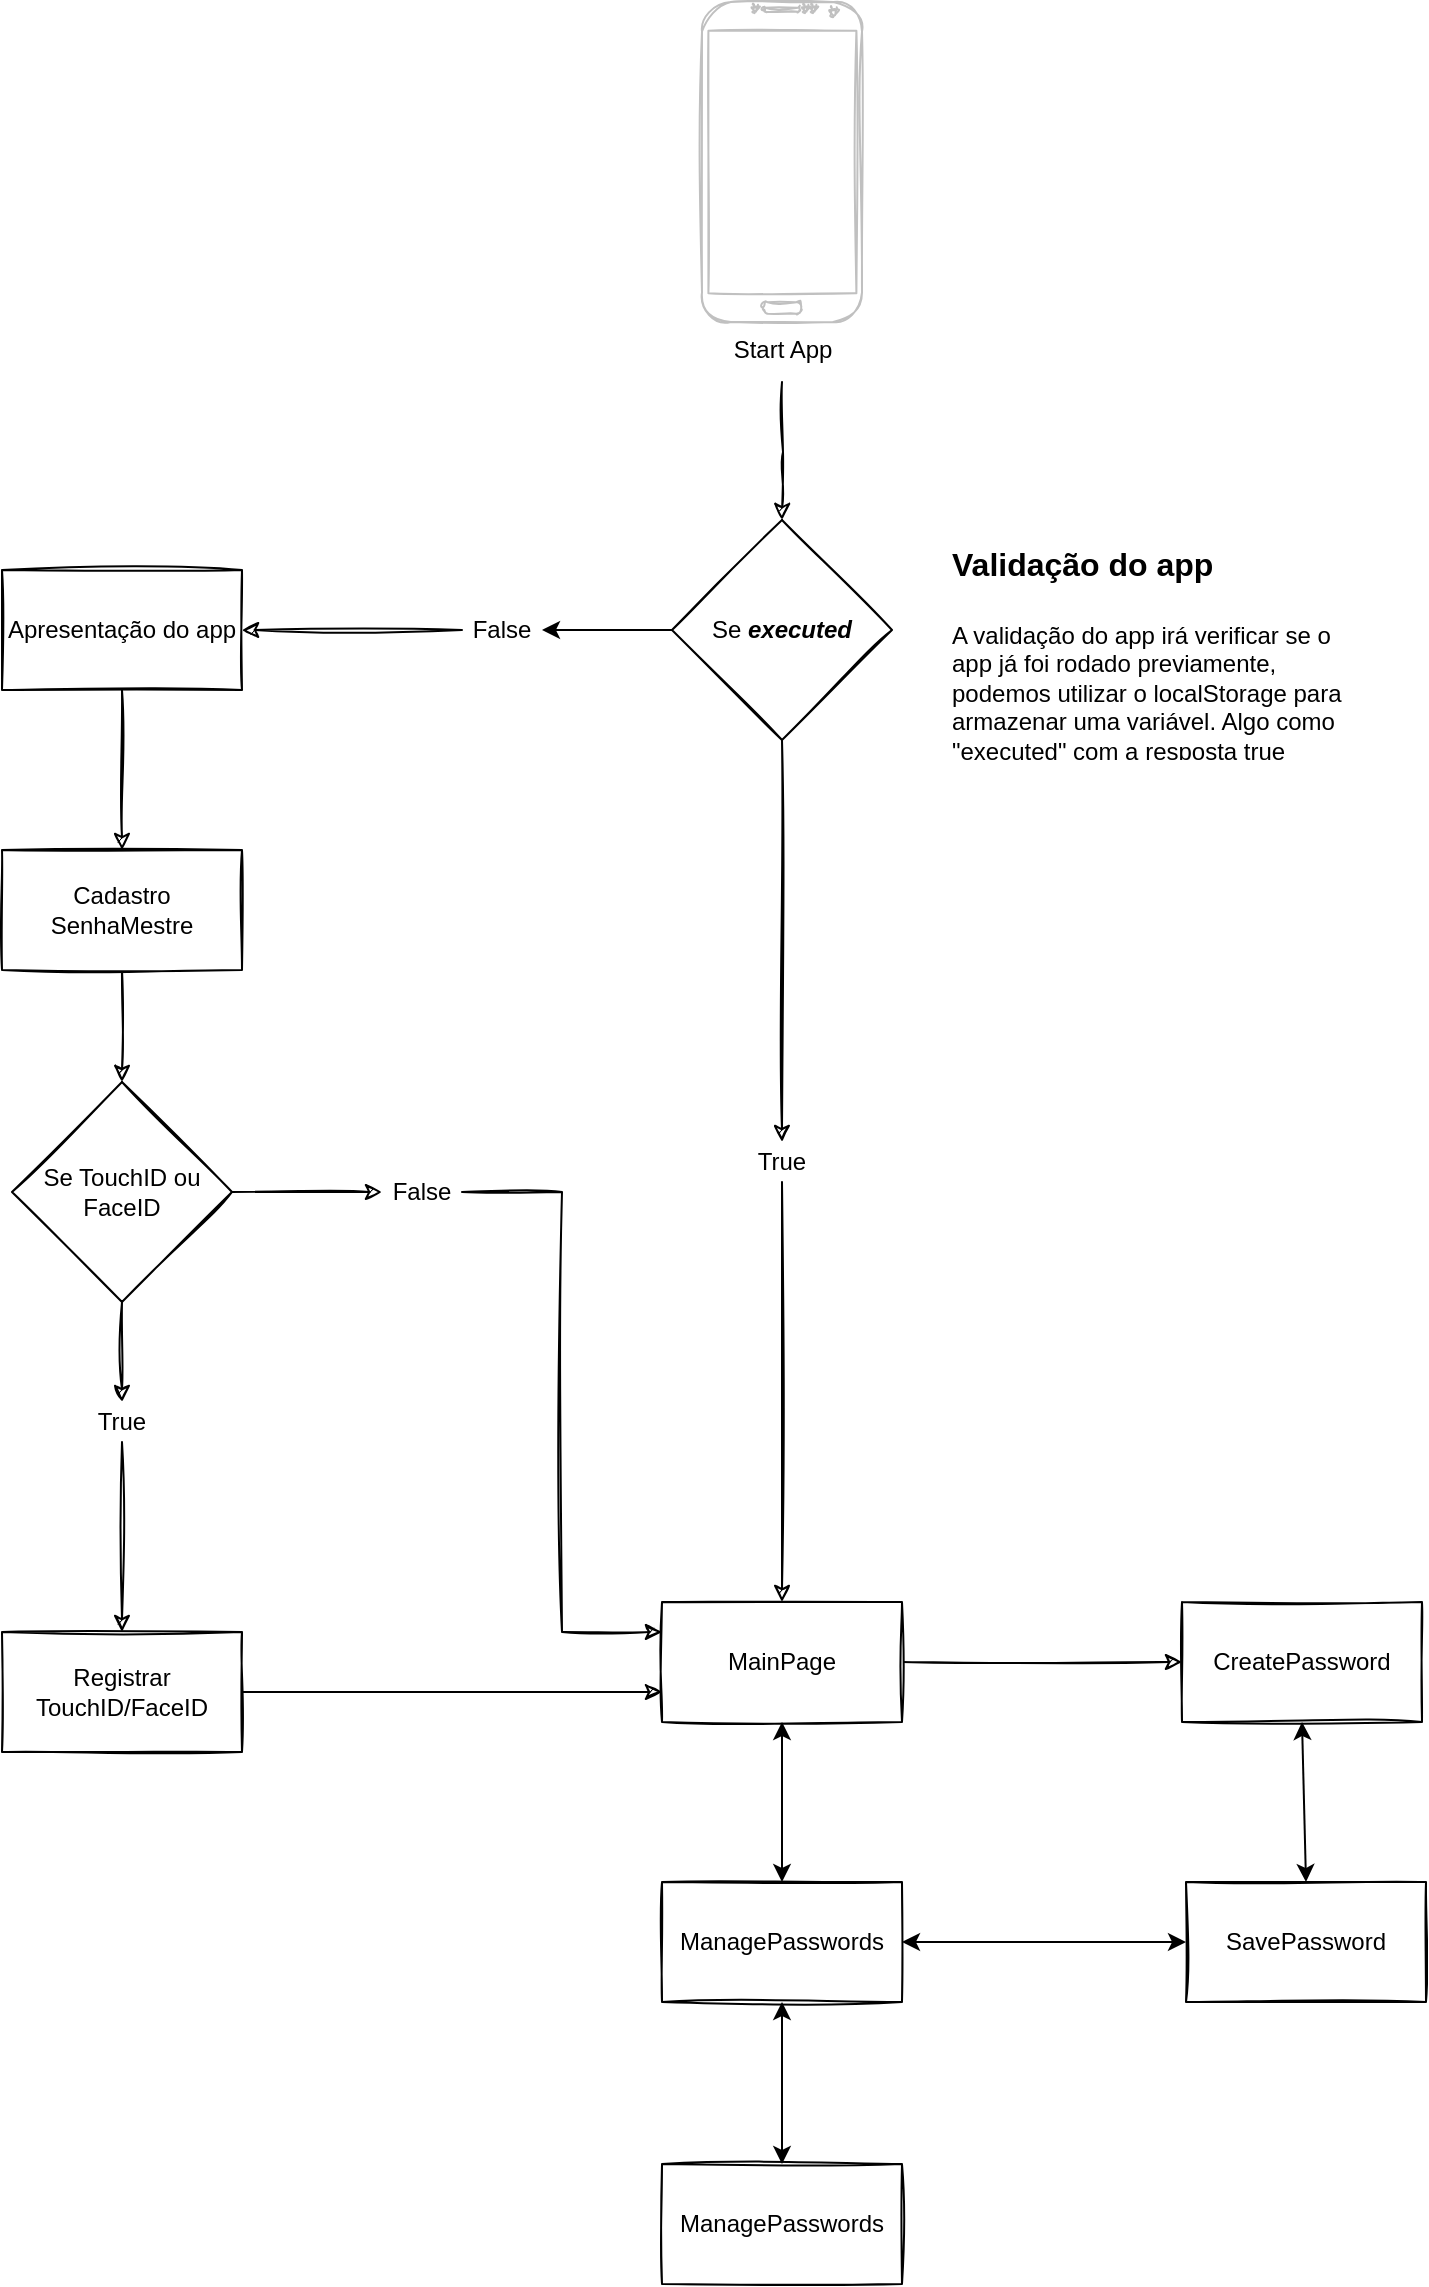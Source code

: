 <mxfile version="14.1.3" type="github">
  <diagram id="WLeNL2iAT3cLDlL8Z_Fv" name="Page-1">
    <mxGraphModel dx="1157" dy="1351" grid="1" gridSize="10" guides="1" tooltips="1" connect="1" arrows="1" fold="1" page="1" pageScale="1" pageWidth="1169" pageHeight="827" background="none" math="0" shadow="0">
      <root>
        <mxCell id="0" />
        <mxCell id="1" parent="0" />
        <mxCell id="VE0QQg3p8Xf2kgtH1S0W-3" value="" style="edgeStyle=orthogonalEdgeStyle;rounded=0;sketch=1;orthogonalLoop=1;jettySize=auto;html=1;" edge="1" parent="1" target="VE0QQg3p8Xf2kgtH1S0W-2">
          <mxGeometry relative="1" as="geometry">
            <mxPoint x="660" y="-590" as="sourcePoint" />
          </mxGeometry>
        </mxCell>
        <mxCell id="VE0QQg3p8Xf2kgtH1S0W-11" style="edgeStyle=orthogonalEdgeStyle;rounded=0;sketch=1;orthogonalLoop=1;jettySize=auto;html=1;exitX=0.5;exitY=1;exitDx=0;exitDy=0;" edge="1" parent="1" source="VE0QQg3p8Xf2kgtH1S0W-2" target="VE0QQg3p8Xf2kgtH1S0W-10">
          <mxGeometry relative="1" as="geometry">
            <mxPoint x="730" y="-340" as="targetPoint" />
          </mxGeometry>
        </mxCell>
        <mxCell id="VE0QQg3p8Xf2kgtH1S0W-2" value="Se&amp;nbsp;&lt;i&gt;&lt;b&gt;executed&lt;/b&gt;&lt;/i&gt;" style="rhombus;whiteSpace=wrap;html=1;rounded=0;sketch=1;" vertex="1" parent="1">
          <mxGeometry x="605" y="-521" width="110" height="110" as="geometry" />
        </mxCell>
        <mxCell id="VE0QQg3p8Xf2kgtH1S0W-4" value="&lt;h1&gt;&lt;span style=&quot;text-align: center&quot;&gt;&lt;font style=&quot;font-size: 16px&quot;&gt;Validação do app&lt;/font&gt;&lt;/span&gt;&lt;br&gt;&lt;/h1&gt;&lt;p&gt;A validação do app irá verificar se o app já foi rodado previamente, podemos utilizar o localStorage para armazenar uma variável. Algo como &quot;executed&quot; com a resposta true&lt;/p&gt;" style="text;html=1;strokeColor=none;fillColor=none;spacing=5;spacingTop=-20;whiteSpace=wrap;overflow=hidden;rounded=0;sketch=1;" vertex="1" parent="1">
          <mxGeometry x="740" y="-521" width="210" height="120" as="geometry" />
        </mxCell>
        <mxCell id="VE0QQg3p8Xf2kgtH1S0W-5" value="Start App" style="verticalLabelPosition=bottom;verticalAlign=top;html=1;shadow=0;dashed=0;strokeWidth=1;shape=mxgraph.android.phone2;strokeColor=#c0c0c0;sketch=1;" vertex="1" parent="1">
          <mxGeometry x="620" y="-780" width="80" height="160" as="geometry" />
        </mxCell>
        <mxCell id="VE0QQg3p8Xf2kgtH1S0W-6" value="" style="endArrow=classic;html=1;exitX=0;exitY=0.5;exitDx=0;exitDy=0;" edge="1" parent="1" source="VE0QQg3p8Xf2kgtH1S0W-2" target="VE0QQg3p8Xf2kgtH1S0W-7">
          <mxGeometry width="50" height="50" relative="1" as="geometry">
            <mxPoint x="540" y="-436" as="sourcePoint" />
            <mxPoint x="520" y="-466" as="targetPoint" />
          </mxGeometry>
        </mxCell>
        <mxCell id="VE0QQg3p8Xf2kgtH1S0W-14" value="" style="edgeStyle=orthogonalEdgeStyle;rounded=0;sketch=1;orthogonalLoop=1;jettySize=auto;html=1;" edge="1" parent="1" source="VE0QQg3p8Xf2kgtH1S0W-7" target="VE0QQg3p8Xf2kgtH1S0W-13">
          <mxGeometry relative="1" as="geometry" />
        </mxCell>
        <mxCell id="VE0QQg3p8Xf2kgtH1S0W-7" value="False" style="text;html=1;strokeColor=none;fillColor=none;align=center;verticalAlign=middle;whiteSpace=wrap;rounded=0;" vertex="1" parent="1">
          <mxGeometry x="500" y="-476" width="40" height="20" as="geometry" />
        </mxCell>
        <mxCell id="VE0QQg3p8Xf2kgtH1S0W-35" value="" style="edgeStyle=orthogonalEdgeStyle;rounded=0;sketch=1;orthogonalLoop=1;jettySize=auto;html=1;" edge="1" parent="1" source="VE0QQg3p8Xf2kgtH1S0W-8" target="VE0QQg3p8Xf2kgtH1S0W-34">
          <mxGeometry relative="1" as="geometry" />
        </mxCell>
        <mxCell id="VE0QQg3p8Xf2kgtH1S0W-8" value="MainPage" style="whiteSpace=wrap;html=1;rounded=0;sketch=1;" vertex="1" parent="1">
          <mxGeometry x="600" y="20" width="120" height="60" as="geometry" />
        </mxCell>
        <mxCell id="VE0QQg3p8Xf2kgtH1S0W-12" style="edgeStyle=orthogonalEdgeStyle;rounded=0;sketch=1;orthogonalLoop=1;jettySize=auto;html=1;entryX=0.5;entryY=0;entryDx=0;entryDy=0;" edge="1" parent="1" source="VE0QQg3p8Xf2kgtH1S0W-10" target="VE0QQg3p8Xf2kgtH1S0W-8">
          <mxGeometry relative="1" as="geometry" />
        </mxCell>
        <mxCell id="VE0QQg3p8Xf2kgtH1S0W-10" value="True" style="text;html=1;strokeColor=none;fillColor=none;align=center;verticalAlign=middle;whiteSpace=wrap;rounded=0;sketch=1;" vertex="1" parent="1">
          <mxGeometry x="640" y="-210" width="40" height="20" as="geometry" />
        </mxCell>
        <mxCell id="VE0QQg3p8Xf2kgtH1S0W-18" value="" style="edgeStyle=orthogonalEdgeStyle;rounded=0;sketch=1;orthogonalLoop=1;jettySize=auto;html=1;" edge="1" parent="1" source="VE0QQg3p8Xf2kgtH1S0W-13" target="VE0QQg3p8Xf2kgtH1S0W-17">
          <mxGeometry relative="1" as="geometry" />
        </mxCell>
        <mxCell id="VE0QQg3p8Xf2kgtH1S0W-13" value="Apresentação do app" style="whiteSpace=wrap;html=1;sketch=1;" vertex="1" parent="1">
          <mxGeometry x="270" y="-496" width="120" height="60" as="geometry" />
        </mxCell>
        <mxCell id="VE0QQg3p8Xf2kgtH1S0W-20" value="" style="edgeStyle=orthogonalEdgeStyle;rounded=0;sketch=1;orthogonalLoop=1;jettySize=auto;html=1;entryX=0.5;entryY=0;entryDx=0;entryDy=0;" edge="1" parent="1" source="VE0QQg3p8Xf2kgtH1S0W-17" target="VE0QQg3p8Xf2kgtH1S0W-21">
          <mxGeometry relative="1" as="geometry">
            <mxPoint x="330" y="-216" as="targetPoint" />
          </mxGeometry>
        </mxCell>
        <mxCell id="VE0QQg3p8Xf2kgtH1S0W-17" value="Cadastro SenhaMestre" style="whiteSpace=wrap;html=1;sketch=1;" vertex="1" parent="1">
          <mxGeometry x="270" y="-356" width="120" height="60" as="geometry" />
        </mxCell>
        <mxCell id="VE0QQg3p8Xf2kgtH1S0W-25" style="edgeStyle=orthogonalEdgeStyle;rounded=0;sketch=1;orthogonalLoop=1;jettySize=auto;html=1;entryX=0;entryY=0.5;entryDx=0;entryDy=0;" edge="1" parent="1" source="VE0QQg3p8Xf2kgtH1S0W-21" target="VE0QQg3p8Xf2kgtH1S0W-24">
          <mxGeometry relative="1" as="geometry" />
        </mxCell>
        <mxCell id="VE0QQg3p8Xf2kgtH1S0W-28" style="edgeStyle=orthogonalEdgeStyle;rounded=0;sketch=1;orthogonalLoop=1;jettySize=auto;html=1;entryX=0.5;entryY=0;entryDx=0;entryDy=0;" edge="1" parent="1" source="VE0QQg3p8Xf2kgtH1S0W-21" target="VE0QQg3p8Xf2kgtH1S0W-27">
          <mxGeometry relative="1" as="geometry" />
        </mxCell>
        <mxCell id="VE0QQg3p8Xf2kgtH1S0W-21" value="Se TouchID ou FaceID" style="rhombus;whiteSpace=wrap;html=1;rounded=0;sketch=1;" vertex="1" parent="1">
          <mxGeometry x="275" y="-240" width="110" height="110" as="geometry" />
        </mxCell>
        <mxCell id="VE0QQg3p8Xf2kgtH1S0W-26" style="edgeStyle=orthogonalEdgeStyle;rounded=0;sketch=1;orthogonalLoop=1;jettySize=auto;html=1;entryX=0;entryY=0.25;entryDx=0;entryDy=0;" edge="1" parent="1" source="VE0QQg3p8Xf2kgtH1S0W-24" target="VE0QQg3p8Xf2kgtH1S0W-8">
          <mxGeometry relative="1" as="geometry" />
        </mxCell>
        <mxCell id="VE0QQg3p8Xf2kgtH1S0W-24" value="False" style="text;html=1;strokeColor=none;fillColor=none;align=center;verticalAlign=middle;whiteSpace=wrap;rounded=0;sketch=1;" vertex="1" parent="1">
          <mxGeometry x="460" y="-195" width="40" height="20" as="geometry" />
        </mxCell>
        <mxCell id="VE0QQg3p8Xf2kgtH1S0W-32" style="edgeStyle=orthogonalEdgeStyle;rounded=0;sketch=1;orthogonalLoop=1;jettySize=auto;html=1;exitX=0.5;exitY=1;exitDx=0;exitDy=0;" edge="1" parent="1" source="VE0QQg3p8Xf2kgtH1S0W-27" target="VE0QQg3p8Xf2kgtH1S0W-30">
          <mxGeometry relative="1" as="geometry">
            <mxPoint x="320" y="-60" as="sourcePoint" />
          </mxGeometry>
        </mxCell>
        <mxCell id="VE0QQg3p8Xf2kgtH1S0W-27" value="True" style="text;html=1;strokeColor=none;fillColor=none;align=center;verticalAlign=middle;whiteSpace=wrap;rounded=0;sketch=1;" vertex="1" parent="1">
          <mxGeometry x="310" y="-80" width="40" height="20" as="geometry" />
        </mxCell>
        <mxCell id="VE0QQg3p8Xf2kgtH1S0W-33" style="edgeStyle=orthogonalEdgeStyle;rounded=0;sketch=1;orthogonalLoop=1;jettySize=auto;html=1;entryX=0;entryY=0.75;entryDx=0;entryDy=0;" edge="1" parent="1" source="VE0QQg3p8Xf2kgtH1S0W-30" target="VE0QQg3p8Xf2kgtH1S0W-8">
          <mxGeometry relative="1" as="geometry">
            <mxPoint x="600" y="51" as="targetPoint" />
          </mxGeometry>
        </mxCell>
        <mxCell id="VE0QQg3p8Xf2kgtH1S0W-30" value="Registrar TouchID/FaceID" style="whiteSpace=wrap;html=1;rounded=0;sketch=1;" vertex="1" parent="1">
          <mxGeometry x="270" y="35" width="120" height="60" as="geometry" />
        </mxCell>
        <mxCell id="VE0QQg3p8Xf2kgtH1S0W-34" value="CreatePassword" style="whiteSpace=wrap;html=1;rounded=0;sketch=1;" vertex="1" parent="1">
          <mxGeometry x="860" y="20" width="120" height="60" as="geometry" />
        </mxCell>
        <mxCell id="VE0QQg3p8Xf2kgtH1S0W-36" value="ManagePasswords" style="whiteSpace=wrap;html=1;rounded=0;sketch=1;" vertex="1" parent="1">
          <mxGeometry x="600" y="160" width="120" height="60" as="geometry" />
        </mxCell>
        <mxCell id="VE0QQg3p8Xf2kgtH1S0W-38" value="SavePassword" style="whiteSpace=wrap;html=1;rounded=0;sketch=1;" vertex="1" parent="1">
          <mxGeometry x="862" y="160" width="120" height="60" as="geometry" />
        </mxCell>
        <mxCell id="VE0QQg3p8Xf2kgtH1S0W-40" value="" style="endArrow=classic;startArrow=classic;html=1;exitX=1;exitY=0.5;exitDx=0;exitDy=0;entryX=0;entryY=0.5;entryDx=0;entryDy=0;" edge="1" parent="1" source="VE0QQg3p8Xf2kgtH1S0W-36" target="VE0QQg3p8Xf2kgtH1S0W-38">
          <mxGeometry width="50" height="50" relative="1" as="geometry">
            <mxPoint x="750" y="181" as="sourcePoint" />
            <mxPoint x="800" y="131" as="targetPoint" />
          </mxGeometry>
        </mxCell>
        <mxCell id="VE0QQg3p8Xf2kgtH1S0W-41" value="" style="endArrow=classic;startArrow=classic;html=1;entryX=0.5;entryY=1;entryDx=0;entryDy=0;exitX=0.5;exitY=0;exitDx=0;exitDy=0;" edge="1" parent="1" source="VE0QQg3p8Xf2kgtH1S0W-36" target="VE0QQg3p8Xf2kgtH1S0W-8">
          <mxGeometry width="50" height="50" relative="1" as="geometry">
            <mxPoint x="750" y="181" as="sourcePoint" />
            <mxPoint x="800" y="131" as="targetPoint" />
          </mxGeometry>
        </mxCell>
        <mxCell id="VE0QQg3p8Xf2kgtH1S0W-42" value="" style="endArrow=classic;startArrow=classic;html=1;entryX=0.5;entryY=1;entryDx=0;entryDy=0;exitX=0.5;exitY=0;exitDx=0;exitDy=0;" edge="1" parent="1" source="VE0QQg3p8Xf2kgtH1S0W-38" target="VE0QQg3p8Xf2kgtH1S0W-34">
          <mxGeometry width="50" height="50" relative="1" as="geometry">
            <mxPoint x="750" y="181" as="sourcePoint" />
            <mxPoint x="800" y="131" as="targetPoint" />
          </mxGeometry>
        </mxCell>
        <mxCell id="VE0QQg3p8Xf2kgtH1S0W-43" value="ManagePasswords" style="whiteSpace=wrap;html=1;rounded=0;sketch=1;" vertex="1" parent="1">
          <mxGeometry x="600" y="301" width="120" height="60" as="geometry" />
        </mxCell>
        <mxCell id="VE0QQg3p8Xf2kgtH1S0W-44" value="" style="endArrow=classic;startArrow=classic;html=1;entryX=0.5;entryY=1;entryDx=0;entryDy=0;exitX=0.5;exitY=0;exitDx=0;exitDy=0;" edge="1" parent="1" source="VE0QQg3p8Xf2kgtH1S0W-43" target="VE0QQg3p8Xf2kgtH1S0W-36">
          <mxGeometry width="50" height="50" relative="1" as="geometry">
            <mxPoint x="745" y="352" as="sourcePoint" />
            <mxPoint x="655" y="251" as="targetPoint" />
          </mxGeometry>
        </mxCell>
      </root>
    </mxGraphModel>
  </diagram>
</mxfile>
